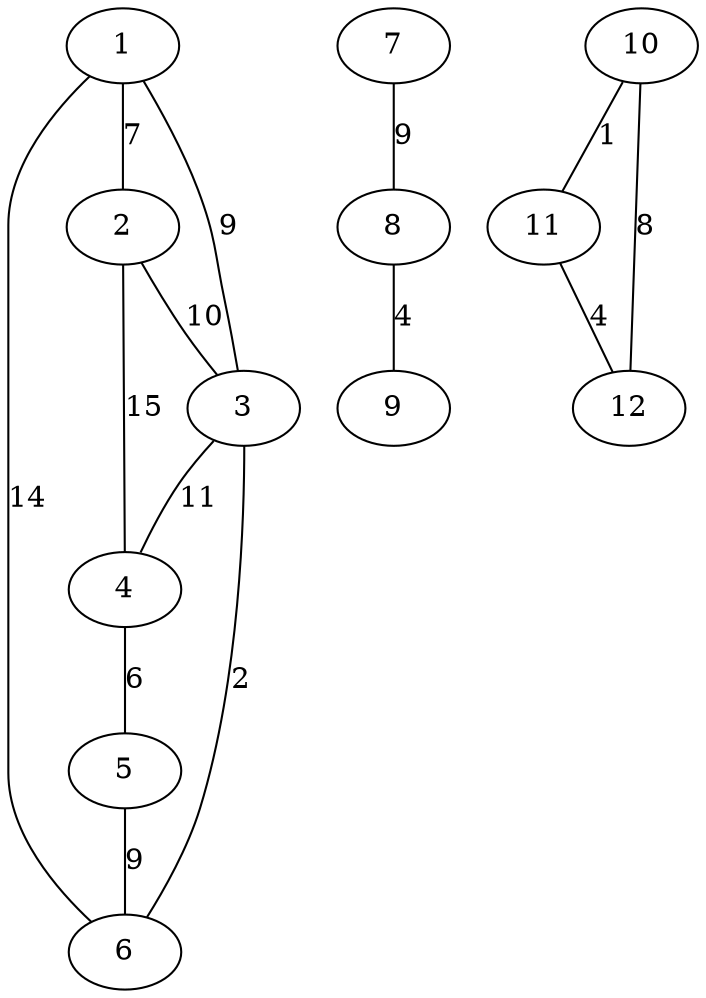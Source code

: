 graph {
	1 -- 6 [label = 14];
	1 -- 2 [label = 7];
	1 -- 3 [label = 9];
	2 -- 3 [label = 10];
	2 -- 4 [label = 15];
	3 -- 6 [label = 2];
	3 -- 4 [label = 11];
	4 -- 5 [label = 6];
	5 -- 6 [label = 9];
	7 -- 8 [label = 9];
	8 -- 9 [label = 4];
	10 -- 11 [label = 1];
	10 -- 12 [label = 8];
	11 -- 12 [label = 4];
}
